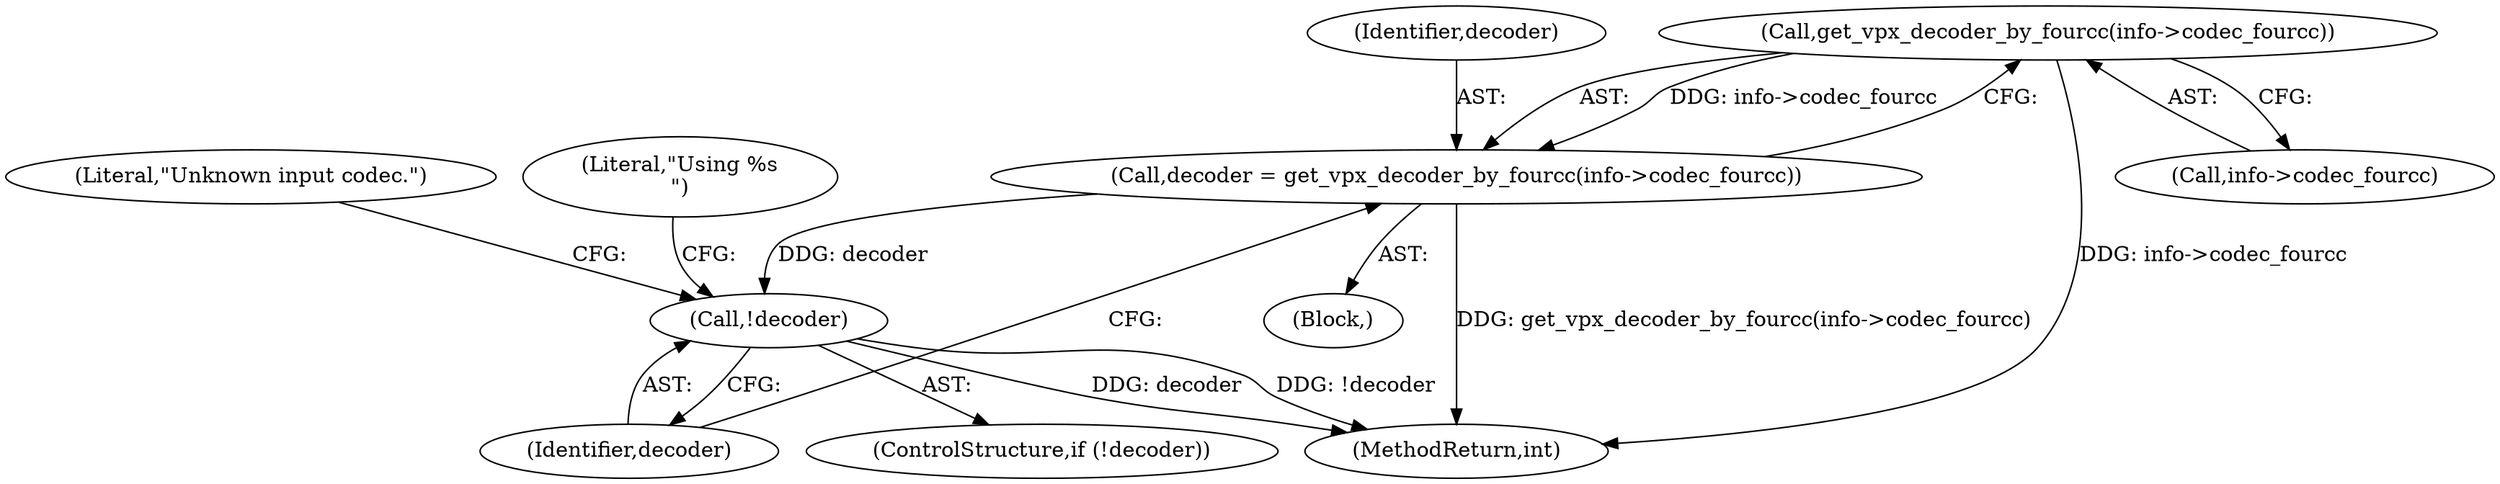 digraph "0_Android_5a9753fca56f0eeb9f61e342b2fccffc364f9426_12@pointer" {
"1000170" [label="(Call,get_vpx_decoder_by_fourcc(info->codec_fourcc))"];
"1000168" [label="(Call,decoder = get_vpx_decoder_by_fourcc(info->codec_fourcc))"];
"1000175" [label="(Call,!decoder)"];
"1000170" [label="(Call,get_vpx_decoder_by_fourcc(info->codec_fourcc))"];
"1000178" [label="(Literal,\"Unknown input codec.\")"];
"1000171" [label="(Call,info->codec_fourcc)"];
"1000175" [label="(Call,!decoder)"];
"1000180" [label="(Literal,\"Using %s\n\")"];
"1000168" [label="(Call,decoder = get_vpx_decoder_by_fourcc(info->codec_fourcc))"];
"1000103" [label="(Block,)"];
"1000275" [label="(MethodReturn,int)"];
"1000176" [label="(Identifier,decoder)"];
"1000169" [label="(Identifier,decoder)"];
"1000174" [label="(ControlStructure,if (!decoder))"];
"1000170" -> "1000168"  [label="AST: "];
"1000170" -> "1000171"  [label="CFG: "];
"1000171" -> "1000170"  [label="AST: "];
"1000168" -> "1000170"  [label="CFG: "];
"1000170" -> "1000275"  [label="DDG: info->codec_fourcc"];
"1000170" -> "1000168"  [label="DDG: info->codec_fourcc"];
"1000168" -> "1000103"  [label="AST: "];
"1000169" -> "1000168"  [label="AST: "];
"1000176" -> "1000168"  [label="CFG: "];
"1000168" -> "1000275"  [label="DDG: get_vpx_decoder_by_fourcc(info->codec_fourcc)"];
"1000168" -> "1000175"  [label="DDG: decoder"];
"1000175" -> "1000174"  [label="AST: "];
"1000175" -> "1000176"  [label="CFG: "];
"1000176" -> "1000175"  [label="AST: "];
"1000178" -> "1000175"  [label="CFG: "];
"1000180" -> "1000175"  [label="CFG: "];
"1000175" -> "1000275"  [label="DDG: decoder"];
"1000175" -> "1000275"  [label="DDG: !decoder"];
}
